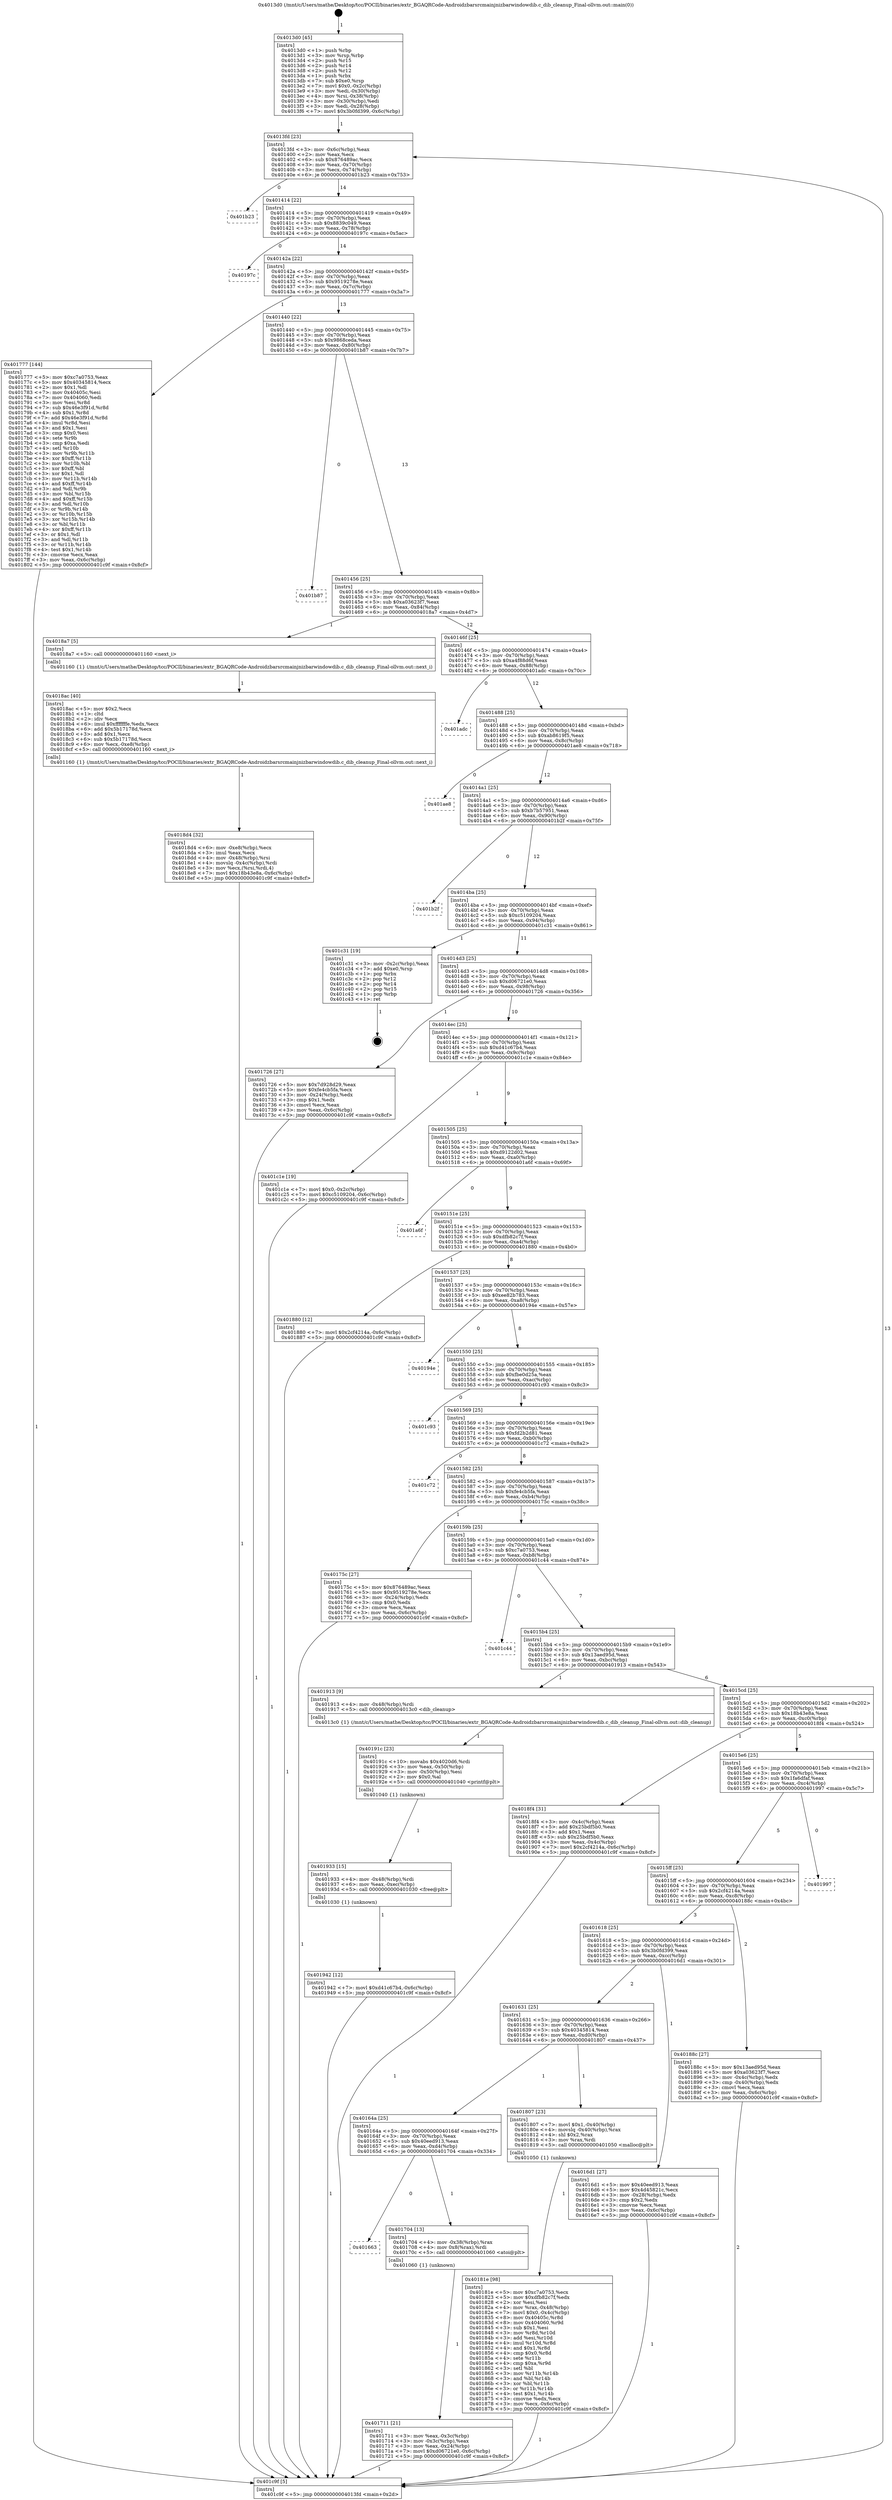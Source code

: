 digraph "0x4013d0" {
  label = "0x4013d0 (/mnt/c/Users/mathe/Desktop/tcc/POCII/binaries/extr_BGAQRCode-Androidzbarsrcmainjnizbarwindowdib.c_dib_cleanup_Final-ollvm.out::main(0))"
  labelloc = "t"
  node[shape=record]

  Entry [label="",width=0.3,height=0.3,shape=circle,fillcolor=black,style=filled]
  "0x4013fd" [label="{
     0x4013fd [23]\l
     | [instrs]\l
     &nbsp;&nbsp;0x4013fd \<+3\>: mov -0x6c(%rbp),%eax\l
     &nbsp;&nbsp;0x401400 \<+2\>: mov %eax,%ecx\l
     &nbsp;&nbsp;0x401402 \<+6\>: sub $0x876489ac,%ecx\l
     &nbsp;&nbsp;0x401408 \<+3\>: mov %eax,-0x70(%rbp)\l
     &nbsp;&nbsp;0x40140b \<+3\>: mov %ecx,-0x74(%rbp)\l
     &nbsp;&nbsp;0x40140e \<+6\>: je 0000000000401b23 \<main+0x753\>\l
  }"]
  "0x401b23" [label="{
     0x401b23\l
  }", style=dashed]
  "0x401414" [label="{
     0x401414 [22]\l
     | [instrs]\l
     &nbsp;&nbsp;0x401414 \<+5\>: jmp 0000000000401419 \<main+0x49\>\l
     &nbsp;&nbsp;0x401419 \<+3\>: mov -0x70(%rbp),%eax\l
     &nbsp;&nbsp;0x40141c \<+5\>: sub $0x8839c049,%eax\l
     &nbsp;&nbsp;0x401421 \<+3\>: mov %eax,-0x78(%rbp)\l
     &nbsp;&nbsp;0x401424 \<+6\>: je 000000000040197c \<main+0x5ac\>\l
  }"]
  Exit [label="",width=0.3,height=0.3,shape=circle,fillcolor=black,style=filled,peripheries=2]
  "0x40197c" [label="{
     0x40197c\l
  }", style=dashed]
  "0x40142a" [label="{
     0x40142a [22]\l
     | [instrs]\l
     &nbsp;&nbsp;0x40142a \<+5\>: jmp 000000000040142f \<main+0x5f\>\l
     &nbsp;&nbsp;0x40142f \<+3\>: mov -0x70(%rbp),%eax\l
     &nbsp;&nbsp;0x401432 \<+5\>: sub $0x9519278e,%eax\l
     &nbsp;&nbsp;0x401437 \<+3\>: mov %eax,-0x7c(%rbp)\l
     &nbsp;&nbsp;0x40143a \<+6\>: je 0000000000401777 \<main+0x3a7\>\l
  }"]
  "0x401942" [label="{
     0x401942 [12]\l
     | [instrs]\l
     &nbsp;&nbsp;0x401942 \<+7\>: movl $0xd41c67b4,-0x6c(%rbp)\l
     &nbsp;&nbsp;0x401949 \<+5\>: jmp 0000000000401c9f \<main+0x8cf\>\l
  }"]
  "0x401777" [label="{
     0x401777 [144]\l
     | [instrs]\l
     &nbsp;&nbsp;0x401777 \<+5\>: mov $0xc7a0753,%eax\l
     &nbsp;&nbsp;0x40177c \<+5\>: mov $0x40345814,%ecx\l
     &nbsp;&nbsp;0x401781 \<+2\>: mov $0x1,%dl\l
     &nbsp;&nbsp;0x401783 \<+7\>: mov 0x40405c,%esi\l
     &nbsp;&nbsp;0x40178a \<+7\>: mov 0x404060,%edi\l
     &nbsp;&nbsp;0x401791 \<+3\>: mov %esi,%r8d\l
     &nbsp;&nbsp;0x401794 \<+7\>: sub $0x46e3f91d,%r8d\l
     &nbsp;&nbsp;0x40179b \<+4\>: sub $0x1,%r8d\l
     &nbsp;&nbsp;0x40179f \<+7\>: add $0x46e3f91d,%r8d\l
     &nbsp;&nbsp;0x4017a6 \<+4\>: imul %r8d,%esi\l
     &nbsp;&nbsp;0x4017aa \<+3\>: and $0x1,%esi\l
     &nbsp;&nbsp;0x4017ad \<+3\>: cmp $0x0,%esi\l
     &nbsp;&nbsp;0x4017b0 \<+4\>: sete %r9b\l
     &nbsp;&nbsp;0x4017b4 \<+3\>: cmp $0xa,%edi\l
     &nbsp;&nbsp;0x4017b7 \<+4\>: setl %r10b\l
     &nbsp;&nbsp;0x4017bb \<+3\>: mov %r9b,%r11b\l
     &nbsp;&nbsp;0x4017be \<+4\>: xor $0xff,%r11b\l
     &nbsp;&nbsp;0x4017c2 \<+3\>: mov %r10b,%bl\l
     &nbsp;&nbsp;0x4017c5 \<+3\>: xor $0xff,%bl\l
     &nbsp;&nbsp;0x4017c8 \<+3\>: xor $0x1,%dl\l
     &nbsp;&nbsp;0x4017cb \<+3\>: mov %r11b,%r14b\l
     &nbsp;&nbsp;0x4017ce \<+4\>: and $0xff,%r14b\l
     &nbsp;&nbsp;0x4017d2 \<+3\>: and %dl,%r9b\l
     &nbsp;&nbsp;0x4017d5 \<+3\>: mov %bl,%r15b\l
     &nbsp;&nbsp;0x4017d8 \<+4\>: and $0xff,%r15b\l
     &nbsp;&nbsp;0x4017dc \<+3\>: and %dl,%r10b\l
     &nbsp;&nbsp;0x4017df \<+3\>: or %r9b,%r14b\l
     &nbsp;&nbsp;0x4017e2 \<+3\>: or %r10b,%r15b\l
     &nbsp;&nbsp;0x4017e5 \<+3\>: xor %r15b,%r14b\l
     &nbsp;&nbsp;0x4017e8 \<+3\>: or %bl,%r11b\l
     &nbsp;&nbsp;0x4017eb \<+4\>: xor $0xff,%r11b\l
     &nbsp;&nbsp;0x4017ef \<+3\>: or $0x1,%dl\l
     &nbsp;&nbsp;0x4017f2 \<+3\>: and %dl,%r11b\l
     &nbsp;&nbsp;0x4017f5 \<+3\>: or %r11b,%r14b\l
     &nbsp;&nbsp;0x4017f8 \<+4\>: test $0x1,%r14b\l
     &nbsp;&nbsp;0x4017fc \<+3\>: cmovne %ecx,%eax\l
     &nbsp;&nbsp;0x4017ff \<+3\>: mov %eax,-0x6c(%rbp)\l
     &nbsp;&nbsp;0x401802 \<+5\>: jmp 0000000000401c9f \<main+0x8cf\>\l
  }"]
  "0x401440" [label="{
     0x401440 [22]\l
     | [instrs]\l
     &nbsp;&nbsp;0x401440 \<+5\>: jmp 0000000000401445 \<main+0x75\>\l
     &nbsp;&nbsp;0x401445 \<+3\>: mov -0x70(%rbp),%eax\l
     &nbsp;&nbsp;0x401448 \<+5\>: sub $0x9868ceda,%eax\l
     &nbsp;&nbsp;0x40144d \<+3\>: mov %eax,-0x80(%rbp)\l
     &nbsp;&nbsp;0x401450 \<+6\>: je 0000000000401b87 \<main+0x7b7\>\l
  }"]
  "0x401933" [label="{
     0x401933 [15]\l
     | [instrs]\l
     &nbsp;&nbsp;0x401933 \<+4\>: mov -0x48(%rbp),%rdi\l
     &nbsp;&nbsp;0x401937 \<+6\>: mov %eax,-0xec(%rbp)\l
     &nbsp;&nbsp;0x40193d \<+5\>: call 0000000000401030 \<free@plt\>\l
     | [calls]\l
     &nbsp;&nbsp;0x401030 \{1\} (unknown)\l
  }"]
  "0x401b87" [label="{
     0x401b87\l
  }", style=dashed]
  "0x401456" [label="{
     0x401456 [25]\l
     | [instrs]\l
     &nbsp;&nbsp;0x401456 \<+5\>: jmp 000000000040145b \<main+0x8b\>\l
     &nbsp;&nbsp;0x40145b \<+3\>: mov -0x70(%rbp),%eax\l
     &nbsp;&nbsp;0x40145e \<+5\>: sub $0xa03623f7,%eax\l
     &nbsp;&nbsp;0x401463 \<+6\>: mov %eax,-0x84(%rbp)\l
     &nbsp;&nbsp;0x401469 \<+6\>: je 00000000004018a7 \<main+0x4d7\>\l
  }"]
  "0x40191c" [label="{
     0x40191c [23]\l
     | [instrs]\l
     &nbsp;&nbsp;0x40191c \<+10\>: movabs $0x4020d6,%rdi\l
     &nbsp;&nbsp;0x401926 \<+3\>: mov %eax,-0x50(%rbp)\l
     &nbsp;&nbsp;0x401929 \<+3\>: mov -0x50(%rbp),%esi\l
     &nbsp;&nbsp;0x40192c \<+2\>: mov $0x0,%al\l
     &nbsp;&nbsp;0x40192e \<+5\>: call 0000000000401040 \<printf@plt\>\l
     | [calls]\l
     &nbsp;&nbsp;0x401040 \{1\} (unknown)\l
  }"]
  "0x4018a7" [label="{
     0x4018a7 [5]\l
     | [instrs]\l
     &nbsp;&nbsp;0x4018a7 \<+5\>: call 0000000000401160 \<next_i\>\l
     | [calls]\l
     &nbsp;&nbsp;0x401160 \{1\} (/mnt/c/Users/mathe/Desktop/tcc/POCII/binaries/extr_BGAQRCode-Androidzbarsrcmainjnizbarwindowdib.c_dib_cleanup_Final-ollvm.out::next_i)\l
  }"]
  "0x40146f" [label="{
     0x40146f [25]\l
     | [instrs]\l
     &nbsp;&nbsp;0x40146f \<+5\>: jmp 0000000000401474 \<main+0xa4\>\l
     &nbsp;&nbsp;0x401474 \<+3\>: mov -0x70(%rbp),%eax\l
     &nbsp;&nbsp;0x401477 \<+5\>: sub $0xa4f88d6f,%eax\l
     &nbsp;&nbsp;0x40147c \<+6\>: mov %eax,-0x88(%rbp)\l
     &nbsp;&nbsp;0x401482 \<+6\>: je 0000000000401adc \<main+0x70c\>\l
  }"]
  "0x4018d4" [label="{
     0x4018d4 [32]\l
     | [instrs]\l
     &nbsp;&nbsp;0x4018d4 \<+6\>: mov -0xe8(%rbp),%ecx\l
     &nbsp;&nbsp;0x4018da \<+3\>: imul %eax,%ecx\l
     &nbsp;&nbsp;0x4018dd \<+4\>: mov -0x48(%rbp),%rsi\l
     &nbsp;&nbsp;0x4018e1 \<+4\>: movslq -0x4c(%rbp),%rdi\l
     &nbsp;&nbsp;0x4018e5 \<+3\>: mov %ecx,(%rsi,%rdi,4)\l
     &nbsp;&nbsp;0x4018e8 \<+7\>: movl $0x18b43e8a,-0x6c(%rbp)\l
     &nbsp;&nbsp;0x4018ef \<+5\>: jmp 0000000000401c9f \<main+0x8cf\>\l
  }"]
  "0x401adc" [label="{
     0x401adc\l
  }", style=dashed]
  "0x401488" [label="{
     0x401488 [25]\l
     | [instrs]\l
     &nbsp;&nbsp;0x401488 \<+5\>: jmp 000000000040148d \<main+0xbd\>\l
     &nbsp;&nbsp;0x40148d \<+3\>: mov -0x70(%rbp),%eax\l
     &nbsp;&nbsp;0x401490 \<+5\>: sub $0xab8619f5,%eax\l
     &nbsp;&nbsp;0x401495 \<+6\>: mov %eax,-0x8c(%rbp)\l
     &nbsp;&nbsp;0x40149b \<+6\>: je 0000000000401ae8 \<main+0x718\>\l
  }"]
  "0x4018ac" [label="{
     0x4018ac [40]\l
     | [instrs]\l
     &nbsp;&nbsp;0x4018ac \<+5\>: mov $0x2,%ecx\l
     &nbsp;&nbsp;0x4018b1 \<+1\>: cltd\l
     &nbsp;&nbsp;0x4018b2 \<+2\>: idiv %ecx\l
     &nbsp;&nbsp;0x4018b4 \<+6\>: imul $0xfffffffe,%edx,%ecx\l
     &nbsp;&nbsp;0x4018ba \<+6\>: add $0x5b17178d,%ecx\l
     &nbsp;&nbsp;0x4018c0 \<+3\>: add $0x1,%ecx\l
     &nbsp;&nbsp;0x4018c3 \<+6\>: sub $0x5b17178d,%ecx\l
     &nbsp;&nbsp;0x4018c9 \<+6\>: mov %ecx,-0xe8(%rbp)\l
     &nbsp;&nbsp;0x4018cf \<+5\>: call 0000000000401160 \<next_i\>\l
     | [calls]\l
     &nbsp;&nbsp;0x401160 \{1\} (/mnt/c/Users/mathe/Desktop/tcc/POCII/binaries/extr_BGAQRCode-Androidzbarsrcmainjnizbarwindowdib.c_dib_cleanup_Final-ollvm.out::next_i)\l
  }"]
  "0x401ae8" [label="{
     0x401ae8\l
  }", style=dashed]
  "0x4014a1" [label="{
     0x4014a1 [25]\l
     | [instrs]\l
     &nbsp;&nbsp;0x4014a1 \<+5\>: jmp 00000000004014a6 \<main+0xd6\>\l
     &nbsp;&nbsp;0x4014a6 \<+3\>: mov -0x70(%rbp),%eax\l
     &nbsp;&nbsp;0x4014a9 \<+5\>: sub $0xb7b57951,%eax\l
     &nbsp;&nbsp;0x4014ae \<+6\>: mov %eax,-0x90(%rbp)\l
     &nbsp;&nbsp;0x4014b4 \<+6\>: je 0000000000401b2f \<main+0x75f\>\l
  }"]
  "0x40181e" [label="{
     0x40181e [98]\l
     | [instrs]\l
     &nbsp;&nbsp;0x40181e \<+5\>: mov $0xc7a0753,%ecx\l
     &nbsp;&nbsp;0x401823 \<+5\>: mov $0xdfb82c7f,%edx\l
     &nbsp;&nbsp;0x401828 \<+2\>: xor %esi,%esi\l
     &nbsp;&nbsp;0x40182a \<+4\>: mov %rax,-0x48(%rbp)\l
     &nbsp;&nbsp;0x40182e \<+7\>: movl $0x0,-0x4c(%rbp)\l
     &nbsp;&nbsp;0x401835 \<+8\>: mov 0x40405c,%r8d\l
     &nbsp;&nbsp;0x40183d \<+8\>: mov 0x404060,%r9d\l
     &nbsp;&nbsp;0x401845 \<+3\>: sub $0x1,%esi\l
     &nbsp;&nbsp;0x401848 \<+3\>: mov %r8d,%r10d\l
     &nbsp;&nbsp;0x40184b \<+3\>: add %esi,%r10d\l
     &nbsp;&nbsp;0x40184e \<+4\>: imul %r10d,%r8d\l
     &nbsp;&nbsp;0x401852 \<+4\>: and $0x1,%r8d\l
     &nbsp;&nbsp;0x401856 \<+4\>: cmp $0x0,%r8d\l
     &nbsp;&nbsp;0x40185a \<+4\>: sete %r11b\l
     &nbsp;&nbsp;0x40185e \<+4\>: cmp $0xa,%r9d\l
     &nbsp;&nbsp;0x401862 \<+3\>: setl %bl\l
     &nbsp;&nbsp;0x401865 \<+3\>: mov %r11b,%r14b\l
     &nbsp;&nbsp;0x401868 \<+3\>: and %bl,%r14b\l
     &nbsp;&nbsp;0x40186b \<+3\>: xor %bl,%r11b\l
     &nbsp;&nbsp;0x40186e \<+3\>: or %r11b,%r14b\l
     &nbsp;&nbsp;0x401871 \<+4\>: test $0x1,%r14b\l
     &nbsp;&nbsp;0x401875 \<+3\>: cmovne %edx,%ecx\l
     &nbsp;&nbsp;0x401878 \<+3\>: mov %ecx,-0x6c(%rbp)\l
     &nbsp;&nbsp;0x40187b \<+5\>: jmp 0000000000401c9f \<main+0x8cf\>\l
  }"]
  "0x401b2f" [label="{
     0x401b2f\l
  }", style=dashed]
  "0x4014ba" [label="{
     0x4014ba [25]\l
     | [instrs]\l
     &nbsp;&nbsp;0x4014ba \<+5\>: jmp 00000000004014bf \<main+0xef\>\l
     &nbsp;&nbsp;0x4014bf \<+3\>: mov -0x70(%rbp),%eax\l
     &nbsp;&nbsp;0x4014c2 \<+5\>: sub $0xc5109204,%eax\l
     &nbsp;&nbsp;0x4014c7 \<+6\>: mov %eax,-0x94(%rbp)\l
     &nbsp;&nbsp;0x4014cd \<+6\>: je 0000000000401c31 \<main+0x861\>\l
  }"]
  "0x401711" [label="{
     0x401711 [21]\l
     | [instrs]\l
     &nbsp;&nbsp;0x401711 \<+3\>: mov %eax,-0x3c(%rbp)\l
     &nbsp;&nbsp;0x401714 \<+3\>: mov -0x3c(%rbp),%eax\l
     &nbsp;&nbsp;0x401717 \<+3\>: mov %eax,-0x24(%rbp)\l
     &nbsp;&nbsp;0x40171a \<+7\>: movl $0xd06721e0,-0x6c(%rbp)\l
     &nbsp;&nbsp;0x401721 \<+5\>: jmp 0000000000401c9f \<main+0x8cf\>\l
  }"]
  "0x401c31" [label="{
     0x401c31 [19]\l
     | [instrs]\l
     &nbsp;&nbsp;0x401c31 \<+3\>: mov -0x2c(%rbp),%eax\l
     &nbsp;&nbsp;0x401c34 \<+7\>: add $0xe0,%rsp\l
     &nbsp;&nbsp;0x401c3b \<+1\>: pop %rbx\l
     &nbsp;&nbsp;0x401c3c \<+2\>: pop %r12\l
     &nbsp;&nbsp;0x401c3e \<+2\>: pop %r14\l
     &nbsp;&nbsp;0x401c40 \<+2\>: pop %r15\l
     &nbsp;&nbsp;0x401c42 \<+1\>: pop %rbp\l
     &nbsp;&nbsp;0x401c43 \<+1\>: ret\l
  }"]
  "0x4014d3" [label="{
     0x4014d3 [25]\l
     | [instrs]\l
     &nbsp;&nbsp;0x4014d3 \<+5\>: jmp 00000000004014d8 \<main+0x108\>\l
     &nbsp;&nbsp;0x4014d8 \<+3\>: mov -0x70(%rbp),%eax\l
     &nbsp;&nbsp;0x4014db \<+5\>: sub $0xd06721e0,%eax\l
     &nbsp;&nbsp;0x4014e0 \<+6\>: mov %eax,-0x98(%rbp)\l
     &nbsp;&nbsp;0x4014e6 \<+6\>: je 0000000000401726 \<main+0x356\>\l
  }"]
  "0x401663" [label="{
     0x401663\l
  }", style=dashed]
  "0x401726" [label="{
     0x401726 [27]\l
     | [instrs]\l
     &nbsp;&nbsp;0x401726 \<+5\>: mov $0x7d928d29,%eax\l
     &nbsp;&nbsp;0x40172b \<+5\>: mov $0xfe4cb5fa,%ecx\l
     &nbsp;&nbsp;0x401730 \<+3\>: mov -0x24(%rbp),%edx\l
     &nbsp;&nbsp;0x401733 \<+3\>: cmp $0x1,%edx\l
     &nbsp;&nbsp;0x401736 \<+3\>: cmovl %ecx,%eax\l
     &nbsp;&nbsp;0x401739 \<+3\>: mov %eax,-0x6c(%rbp)\l
     &nbsp;&nbsp;0x40173c \<+5\>: jmp 0000000000401c9f \<main+0x8cf\>\l
  }"]
  "0x4014ec" [label="{
     0x4014ec [25]\l
     | [instrs]\l
     &nbsp;&nbsp;0x4014ec \<+5\>: jmp 00000000004014f1 \<main+0x121\>\l
     &nbsp;&nbsp;0x4014f1 \<+3\>: mov -0x70(%rbp),%eax\l
     &nbsp;&nbsp;0x4014f4 \<+5\>: sub $0xd41c67b4,%eax\l
     &nbsp;&nbsp;0x4014f9 \<+6\>: mov %eax,-0x9c(%rbp)\l
     &nbsp;&nbsp;0x4014ff \<+6\>: je 0000000000401c1e \<main+0x84e\>\l
  }"]
  "0x401704" [label="{
     0x401704 [13]\l
     | [instrs]\l
     &nbsp;&nbsp;0x401704 \<+4\>: mov -0x38(%rbp),%rax\l
     &nbsp;&nbsp;0x401708 \<+4\>: mov 0x8(%rax),%rdi\l
     &nbsp;&nbsp;0x40170c \<+5\>: call 0000000000401060 \<atoi@plt\>\l
     | [calls]\l
     &nbsp;&nbsp;0x401060 \{1\} (unknown)\l
  }"]
  "0x401c1e" [label="{
     0x401c1e [19]\l
     | [instrs]\l
     &nbsp;&nbsp;0x401c1e \<+7\>: movl $0x0,-0x2c(%rbp)\l
     &nbsp;&nbsp;0x401c25 \<+7\>: movl $0xc5109204,-0x6c(%rbp)\l
     &nbsp;&nbsp;0x401c2c \<+5\>: jmp 0000000000401c9f \<main+0x8cf\>\l
  }"]
  "0x401505" [label="{
     0x401505 [25]\l
     | [instrs]\l
     &nbsp;&nbsp;0x401505 \<+5\>: jmp 000000000040150a \<main+0x13a\>\l
     &nbsp;&nbsp;0x40150a \<+3\>: mov -0x70(%rbp),%eax\l
     &nbsp;&nbsp;0x40150d \<+5\>: sub $0xd9122d02,%eax\l
     &nbsp;&nbsp;0x401512 \<+6\>: mov %eax,-0xa0(%rbp)\l
     &nbsp;&nbsp;0x401518 \<+6\>: je 0000000000401a6f \<main+0x69f\>\l
  }"]
  "0x40164a" [label="{
     0x40164a [25]\l
     | [instrs]\l
     &nbsp;&nbsp;0x40164a \<+5\>: jmp 000000000040164f \<main+0x27f\>\l
     &nbsp;&nbsp;0x40164f \<+3\>: mov -0x70(%rbp),%eax\l
     &nbsp;&nbsp;0x401652 \<+5\>: sub $0x40eed913,%eax\l
     &nbsp;&nbsp;0x401657 \<+6\>: mov %eax,-0xd4(%rbp)\l
     &nbsp;&nbsp;0x40165d \<+6\>: je 0000000000401704 \<main+0x334\>\l
  }"]
  "0x401a6f" [label="{
     0x401a6f\l
  }", style=dashed]
  "0x40151e" [label="{
     0x40151e [25]\l
     | [instrs]\l
     &nbsp;&nbsp;0x40151e \<+5\>: jmp 0000000000401523 \<main+0x153\>\l
     &nbsp;&nbsp;0x401523 \<+3\>: mov -0x70(%rbp),%eax\l
     &nbsp;&nbsp;0x401526 \<+5\>: sub $0xdfb82c7f,%eax\l
     &nbsp;&nbsp;0x40152b \<+6\>: mov %eax,-0xa4(%rbp)\l
     &nbsp;&nbsp;0x401531 \<+6\>: je 0000000000401880 \<main+0x4b0\>\l
  }"]
  "0x401807" [label="{
     0x401807 [23]\l
     | [instrs]\l
     &nbsp;&nbsp;0x401807 \<+7\>: movl $0x1,-0x40(%rbp)\l
     &nbsp;&nbsp;0x40180e \<+4\>: movslq -0x40(%rbp),%rax\l
     &nbsp;&nbsp;0x401812 \<+4\>: shl $0x2,%rax\l
     &nbsp;&nbsp;0x401816 \<+3\>: mov %rax,%rdi\l
     &nbsp;&nbsp;0x401819 \<+5\>: call 0000000000401050 \<malloc@plt\>\l
     | [calls]\l
     &nbsp;&nbsp;0x401050 \{1\} (unknown)\l
  }"]
  "0x401880" [label="{
     0x401880 [12]\l
     | [instrs]\l
     &nbsp;&nbsp;0x401880 \<+7\>: movl $0x2cf4214a,-0x6c(%rbp)\l
     &nbsp;&nbsp;0x401887 \<+5\>: jmp 0000000000401c9f \<main+0x8cf\>\l
  }"]
  "0x401537" [label="{
     0x401537 [25]\l
     | [instrs]\l
     &nbsp;&nbsp;0x401537 \<+5\>: jmp 000000000040153c \<main+0x16c\>\l
     &nbsp;&nbsp;0x40153c \<+3\>: mov -0x70(%rbp),%eax\l
     &nbsp;&nbsp;0x40153f \<+5\>: sub $0xee82b783,%eax\l
     &nbsp;&nbsp;0x401544 \<+6\>: mov %eax,-0xa8(%rbp)\l
     &nbsp;&nbsp;0x40154a \<+6\>: je 000000000040194e \<main+0x57e\>\l
  }"]
  "0x4013d0" [label="{
     0x4013d0 [45]\l
     | [instrs]\l
     &nbsp;&nbsp;0x4013d0 \<+1\>: push %rbp\l
     &nbsp;&nbsp;0x4013d1 \<+3\>: mov %rsp,%rbp\l
     &nbsp;&nbsp;0x4013d4 \<+2\>: push %r15\l
     &nbsp;&nbsp;0x4013d6 \<+2\>: push %r14\l
     &nbsp;&nbsp;0x4013d8 \<+2\>: push %r12\l
     &nbsp;&nbsp;0x4013da \<+1\>: push %rbx\l
     &nbsp;&nbsp;0x4013db \<+7\>: sub $0xe0,%rsp\l
     &nbsp;&nbsp;0x4013e2 \<+7\>: movl $0x0,-0x2c(%rbp)\l
     &nbsp;&nbsp;0x4013e9 \<+3\>: mov %edi,-0x30(%rbp)\l
     &nbsp;&nbsp;0x4013ec \<+4\>: mov %rsi,-0x38(%rbp)\l
     &nbsp;&nbsp;0x4013f0 \<+3\>: mov -0x30(%rbp),%edi\l
     &nbsp;&nbsp;0x4013f3 \<+3\>: mov %edi,-0x28(%rbp)\l
     &nbsp;&nbsp;0x4013f6 \<+7\>: movl $0x3b0fd399,-0x6c(%rbp)\l
  }"]
  "0x40194e" [label="{
     0x40194e\l
  }", style=dashed]
  "0x401550" [label="{
     0x401550 [25]\l
     | [instrs]\l
     &nbsp;&nbsp;0x401550 \<+5\>: jmp 0000000000401555 \<main+0x185\>\l
     &nbsp;&nbsp;0x401555 \<+3\>: mov -0x70(%rbp),%eax\l
     &nbsp;&nbsp;0x401558 \<+5\>: sub $0xfbe0d25a,%eax\l
     &nbsp;&nbsp;0x40155d \<+6\>: mov %eax,-0xac(%rbp)\l
     &nbsp;&nbsp;0x401563 \<+6\>: je 0000000000401c93 \<main+0x8c3\>\l
  }"]
  "0x401c9f" [label="{
     0x401c9f [5]\l
     | [instrs]\l
     &nbsp;&nbsp;0x401c9f \<+5\>: jmp 00000000004013fd \<main+0x2d\>\l
  }"]
  "0x401c93" [label="{
     0x401c93\l
  }", style=dashed]
  "0x401569" [label="{
     0x401569 [25]\l
     | [instrs]\l
     &nbsp;&nbsp;0x401569 \<+5\>: jmp 000000000040156e \<main+0x19e\>\l
     &nbsp;&nbsp;0x40156e \<+3\>: mov -0x70(%rbp),%eax\l
     &nbsp;&nbsp;0x401571 \<+5\>: sub $0xfd2b2d81,%eax\l
     &nbsp;&nbsp;0x401576 \<+6\>: mov %eax,-0xb0(%rbp)\l
     &nbsp;&nbsp;0x40157c \<+6\>: je 0000000000401c72 \<main+0x8a2\>\l
  }"]
  "0x401631" [label="{
     0x401631 [25]\l
     | [instrs]\l
     &nbsp;&nbsp;0x401631 \<+5\>: jmp 0000000000401636 \<main+0x266\>\l
     &nbsp;&nbsp;0x401636 \<+3\>: mov -0x70(%rbp),%eax\l
     &nbsp;&nbsp;0x401639 \<+5\>: sub $0x40345814,%eax\l
     &nbsp;&nbsp;0x40163e \<+6\>: mov %eax,-0xd0(%rbp)\l
     &nbsp;&nbsp;0x401644 \<+6\>: je 0000000000401807 \<main+0x437\>\l
  }"]
  "0x401c72" [label="{
     0x401c72\l
  }", style=dashed]
  "0x401582" [label="{
     0x401582 [25]\l
     | [instrs]\l
     &nbsp;&nbsp;0x401582 \<+5\>: jmp 0000000000401587 \<main+0x1b7\>\l
     &nbsp;&nbsp;0x401587 \<+3\>: mov -0x70(%rbp),%eax\l
     &nbsp;&nbsp;0x40158a \<+5\>: sub $0xfe4cb5fa,%eax\l
     &nbsp;&nbsp;0x40158f \<+6\>: mov %eax,-0xb4(%rbp)\l
     &nbsp;&nbsp;0x401595 \<+6\>: je 000000000040175c \<main+0x38c\>\l
  }"]
  "0x4016d1" [label="{
     0x4016d1 [27]\l
     | [instrs]\l
     &nbsp;&nbsp;0x4016d1 \<+5\>: mov $0x40eed913,%eax\l
     &nbsp;&nbsp;0x4016d6 \<+5\>: mov $0x4d45821c,%ecx\l
     &nbsp;&nbsp;0x4016db \<+3\>: mov -0x28(%rbp),%edx\l
     &nbsp;&nbsp;0x4016de \<+3\>: cmp $0x2,%edx\l
     &nbsp;&nbsp;0x4016e1 \<+3\>: cmovne %ecx,%eax\l
     &nbsp;&nbsp;0x4016e4 \<+3\>: mov %eax,-0x6c(%rbp)\l
     &nbsp;&nbsp;0x4016e7 \<+5\>: jmp 0000000000401c9f \<main+0x8cf\>\l
  }"]
  "0x40175c" [label="{
     0x40175c [27]\l
     | [instrs]\l
     &nbsp;&nbsp;0x40175c \<+5\>: mov $0x876489ac,%eax\l
     &nbsp;&nbsp;0x401761 \<+5\>: mov $0x9519278e,%ecx\l
     &nbsp;&nbsp;0x401766 \<+3\>: mov -0x24(%rbp),%edx\l
     &nbsp;&nbsp;0x401769 \<+3\>: cmp $0x0,%edx\l
     &nbsp;&nbsp;0x40176c \<+3\>: cmove %ecx,%eax\l
     &nbsp;&nbsp;0x40176f \<+3\>: mov %eax,-0x6c(%rbp)\l
     &nbsp;&nbsp;0x401772 \<+5\>: jmp 0000000000401c9f \<main+0x8cf\>\l
  }"]
  "0x40159b" [label="{
     0x40159b [25]\l
     | [instrs]\l
     &nbsp;&nbsp;0x40159b \<+5\>: jmp 00000000004015a0 \<main+0x1d0\>\l
     &nbsp;&nbsp;0x4015a0 \<+3\>: mov -0x70(%rbp),%eax\l
     &nbsp;&nbsp;0x4015a3 \<+5\>: sub $0xc7a0753,%eax\l
     &nbsp;&nbsp;0x4015a8 \<+6\>: mov %eax,-0xb8(%rbp)\l
     &nbsp;&nbsp;0x4015ae \<+6\>: je 0000000000401c44 \<main+0x874\>\l
  }"]
  "0x401618" [label="{
     0x401618 [25]\l
     | [instrs]\l
     &nbsp;&nbsp;0x401618 \<+5\>: jmp 000000000040161d \<main+0x24d\>\l
     &nbsp;&nbsp;0x40161d \<+3\>: mov -0x70(%rbp),%eax\l
     &nbsp;&nbsp;0x401620 \<+5\>: sub $0x3b0fd399,%eax\l
     &nbsp;&nbsp;0x401625 \<+6\>: mov %eax,-0xcc(%rbp)\l
     &nbsp;&nbsp;0x40162b \<+6\>: je 00000000004016d1 \<main+0x301\>\l
  }"]
  "0x401c44" [label="{
     0x401c44\l
  }", style=dashed]
  "0x4015b4" [label="{
     0x4015b4 [25]\l
     | [instrs]\l
     &nbsp;&nbsp;0x4015b4 \<+5\>: jmp 00000000004015b9 \<main+0x1e9\>\l
     &nbsp;&nbsp;0x4015b9 \<+3\>: mov -0x70(%rbp),%eax\l
     &nbsp;&nbsp;0x4015bc \<+5\>: sub $0x13aed95d,%eax\l
     &nbsp;&nbsp;0x4015c1 \<+6\>: mov %eax,-0xbc(%rbp)\l
     &nbsp;&nbsp;0x4015c7 \<+6\>: je 0000000000401913 \<main+0x543\>\l
  }"]
  "0x40188c" [label="{
     0x40188c [27]\l
     | [instrs]\l
     &nbsp;&nbsp;0x40188c \<+5\>: mov $0x13aed95d,%eax\l
     &nbsp;&nbsp;0x401891 \<+5\>: mov $0xa03623f7,%ecx\l
     &nbsp;&nbsp;0x401896 \<+3\>: mov -0x4c(%rbp),%edx\l
     &nbsp;&nbsp;0x401899 \<+3\>: cmp -0x40(%rbp),%edx\l
     &nbsp;&nbsp;0x40189c \<+3\>: cmovl %ecx,%eax\l
     &nbsp;&nbsp;0x40189f \<+3\>: mov %eax,-0x6c(%rbp)\l
     &nbsp;&nbsp;0x4018a2 \<+5\>: jmp 0000000000401c9f \<main+0x8cf\>\l
  }"]
  "0x401913" [label="{
     0x401913 [9]\l
     | [instrs]\l
     &nbsp;&nbsp;0x401913 \<+4\>: mov -0x48(%rbp),%rdi\l
     &nbsp;&nbsp;0x401917 \<+5\>: call 00000000004013c0 \<dib_cleanup\>\l
     | [calls]\l
     &nbsp;&nbsp;0x4013c0 \{1\} (/mnt/c/Users/mathe/Desktop/tcc/POCII/binaries/extr_BGAQRCode-Androidzbarsrcmainjnizbarwindowdib.c_dib_cleanup_Final-ollvm.out::dib_cleanup)\l
  }"]
  "0x4015cd" [label="{
     0x4015cd [25]\l
     | [instrs]\l
     &nbsp;&nbsp;0x4015cd \<+5\>: jmp 00000000004015d2 \<main+0x202\>\l
     &nbsp;&nbsp;0x4015d2 \<+3\>: mov -0x70(%rbp),%eax\l
     &nbsp;&nbsp;0x4015d5 \<+5\>: sub $0x18b43e8a,%eax\l
     &nbsp;&nbsp;0x4015da \<+6\>: mov %eax,-0xc0(%rbp)\l
     &nbsp;&nbsp;0x4015e0 \<+6\>: je 00000000004018f4 \<main+0x524\>\l
  }"]
  "0x4015ff" [label="{
     0x4015ff [25]\l
     | [instrs]\l
     &nbsp;&nbsp;0x4015ff \<+5\>: jmp 0000000000401604 \<main+0x234\>\l
     &nbsp;&nbsp;0x401604 \<+3\>: mov -0x70(%rbp),%eax\l
     &nbsp;&nbsp;0x401607 \<+5\>: sub $0x2cf4214a,%eax\l
     &nbsp;&nbsp;0x40160c \<+6\>: mov %eax,-0xc8(%rbp)\l
     &nbsp;&nbsp;0x401612 \<+6\>: je 000000000040188c \<main+0x4bc\>\l
  }"]
  "0x4018f4" [label="{
     0x4018f4 [31]\l
     | [instrs]\l
     &nbsp;&nbsp;0x4018f4 \<+3\>: mov -0x4c(%rbp),%eax\l
     &nbsp;&nbsp;0x4018f7 \<+5\>: add $0x25bdf5b0,%eax\l
     &nbsp;&nbsp;0x4018fc \<+3\>: add $0x1,%eax\l
     &nbsp;&nbsp;0x4018ff \<+5\>: sub $0x25bdf5b0,%eax\l
     &nbsp;&nbsp;0x401904 \<+3\>: mov %eax,-0x4c(%rbp)\l
     &nbsp;&nbsp;0x401907 \<+7\>: movl $0x2cf4214a,-0x6c(%rbp)\l
     &nbsp;&nbsp;0x40190e \<+5\>: jmp 0000000000401c9f \<main+0x8cf\>\l
  }"]
  "0x4015e6" [label="{
     0x4015e6 [25]\l
     | [instrs]\l
     &nbsp;&nbsp;0x4015e6 \<+5\>: jmp 00000000004015eb \<main+0x21b\>\l
     &nbsp;&nbsp;0x4015eb \<+3\>: mov -0x70(%rbp),%eax\l
     &nbsp;&nbsp;0x4015ee \<+5\>: sub $0x1fa6dfaf,%eax\l
     &nbsp;&nbsp;0x4015f3 \<+6\>: mov %eax,-0xc4(%rbp)\l
     &nbsp;&nbsp;0x4015f9 \<+6\>: je 0000000000401997 \<main+0x5c7\>\l
  }"]
  "0x401997" [label="{
     0x401997\l
  }", style=dashed]
  Entry -> "0x4013d0" [label=" 1"]
  "0x4013fd" -> "0x401b23" [label=" 0"]
  "0x4013fd" -> "0x401414" [label=" 14"]
  "0x401c31" -> Exit [label=" 1"]
  "0x401414" -> "0x40197c" [label=" 0"]
  "0x401414" -> "0x40142a" [label=" 14"]
  "0x401c1e" -> "0x401c9f" [label=" 1"]
  "0x40142a" -> "0x401777" [label=" 1"]
  "0x40142a" -> "0x401440" [label=" 13"]
  "0x401942" -> "0x401c9f" [label=" 1"]
  "0x401440" -> "0x401b87" [label=" 0"]
  "0x401440" -> "0x401456" [label=" 13"]
  "0x401933" -> "0x401942" [label=" 1"]
  "0x401456" -> "0x4018a7" [label=" 1"]
  "0x401456" -> "0x40146f" [label=" 12"]
  "0x40191c" -> "0x401933" [label=" 1"]
  "0x40146f" -> "0x401adc" [label=" 0"]
  "0x40146f" -> "0x401488" [label=" 12"]
  "0x401913" -> "0x40191c" [label=" 1"]
  "0x401488" -> "0x401ae8" [label=" 0"]
  "0x401488" -> "0x4014a1" [label=" 12"]
  "0x4018f4" -> "0x401c9f" [label=" 1"]
  "0x4014a1" -> "0x401b2f" [label=" 0"]
  "0x4014a1" -> "0x4014ba" [label=" 12"]
  "0x4018d4" -> "0x401c9f" [label=" 1"]
  "0x4014ba" -> "0x401c31" [label=" 1"]
  "0x4014ba" -> "0x4014d3" [label=" 11"]
  "0x4018ac" -> "0x4018d4" [label=" 1"]
  "0x4014d3" -> "0x401726" [label=" 1"]
  "0x4014d3" -> "0x4014ec" [label=" 10"]
  "0x4018a7" -> "0x4018ac" [label=" 1"]
  "0x4014ec" -> "0x401c1e" [label=" 1"]
  "0x4014ec" -> "0x401505" [label=" 9"]
  "0x40188c" -> "0x401c9f" [label=" 2"]
  "0x401505" -> "0x401a6f" [label=" 0"]
  "0x401505" -> "0x40151e" [label=" 9"]
  "0x40181e" -> "0x401c9f" [label=" 1"]
  "0x40151e" -> "0x401880" [label=" 1"]
  "0x40151e" -> "0x401537" [label=" 8"]
  "0x401807" -> "0x40181e" [label=" 1"]
  "0x401537" -> "0x40194e" [label=" 0"]
  "0x401537" -> "0x401550" [label=" 8"]
  "0x40175c" -> "0x401c9f" [label=" 1"]
  "0x401550" -> "0x401c93" [label=" 0"]
  "0x401550" -> "0x401569" [label=" 8"]
  "0x401726" -> "0x401c9f" [label=" 1"]
  "0x401569" -> "0x401c72" [label=" 0"]
  "0x401569" -> "0x401582" [label=" 8"]
  "0x401711" -> "0x401c9f" [label=" 1"]
  "0x401582" -> "0x40175c" [label=" 1"]
  "0x401582" -> "0x40159b" [label=" 7"]
  "0x401704" -> "0x401711" [label=" 1"]
  "0x40159b" -> "0x401c44" [label=" 0"]
  "0x40159b" -> "0x4015b4" [label=" 7"]
  "0x40164a" -> "0x401704" [label=" 1"]
  "0x4015b4" -> "0x401913" [label=" 1"]
  "0x4015b4" -> "0x4015cd" [label=" 6"]
  "0x401880" -> "0x401c9f" [label=" 1"]
  "0x4015cd" -> "0x4018f4" [label=" 1"]
  "0x4015cd" -> "0x4015e6" [label=" 5"]
  "0x401631" -> "0x401807" [label=" 1"]
  "0x4015e6" -> "0x401997" [label=" 0"]
  "0x4015e6" -> "0x4015ff" [label=" 5"]
  "0x401631" -> "0x40164a" [label=" 1"]
  "0x4015ff" -> "0x40188c" [label=" 2"]
  "0x4015ff" -> "0x401618" [label=" 3"]
  "0x40164a" -> "0x401663" [label=" 0"]
  "0x401618" -> "0x4016d1" [label=" 1"]
  "0x401618" -> "0x401631" [label=" 2"]
  "0x4016d1" -> "0x401c9f" [label=" 1"]
  "0x4013d0" -> "0x4013fd" [label=" 1"]
  "0x401c9f" -> "0x4013fd" [label=" 13"]
  "0x401777" -> "0x401c9f" [label=" 1"]
}
